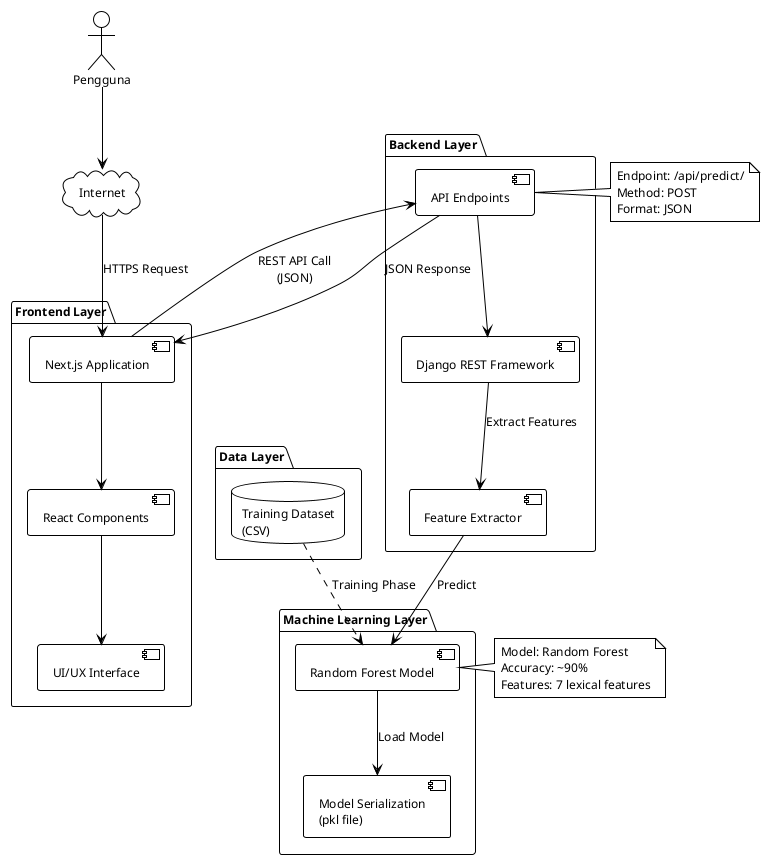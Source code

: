 @startuml
!theme plain
skinparam defaultFontName Times New Roman
skinparam defaultFontSize 12

package "Frontend Layer" {
  [Next.js Application] as NextJS
  [React Components] as React
  [UI/UX Interface] as UI
}

package "Backend Layer" {
  [Django REST Framework] as Django
  [API Endpoints] as API
  [Feature Extractor] as Extractor
}

package "Machine Learning Layer" {
  [Random Forest Model] as Model
  [Model Serialization\n(pkl file)] as PKL
}

package "Data Layer" {
  database "Training Dataset\n(CSV)" as Dataset
}

cloud "Internet" as Internet

actor "Pengguna" as User

User --> Internet
Internet --> NextJS : HTTPS Request

NextJS --> React
React --> UI

NextJS --> API : REST API Call\n(JSON)

API --> Django
Django --> Extractor : Extract Features
Extractor --> Model : Predict

Model --> PKL : Load Model

Dataset ..> Model : Training Phase

API --> NextJS : JSON Response

note right of Model
  Model: Random Forest
  Accuracy: ~90%
  Features: 7 lexical features
end note

note right of API
  Endpoint: /api/predict/
  Method: POST
  Format: JSON
end note

@enduml
